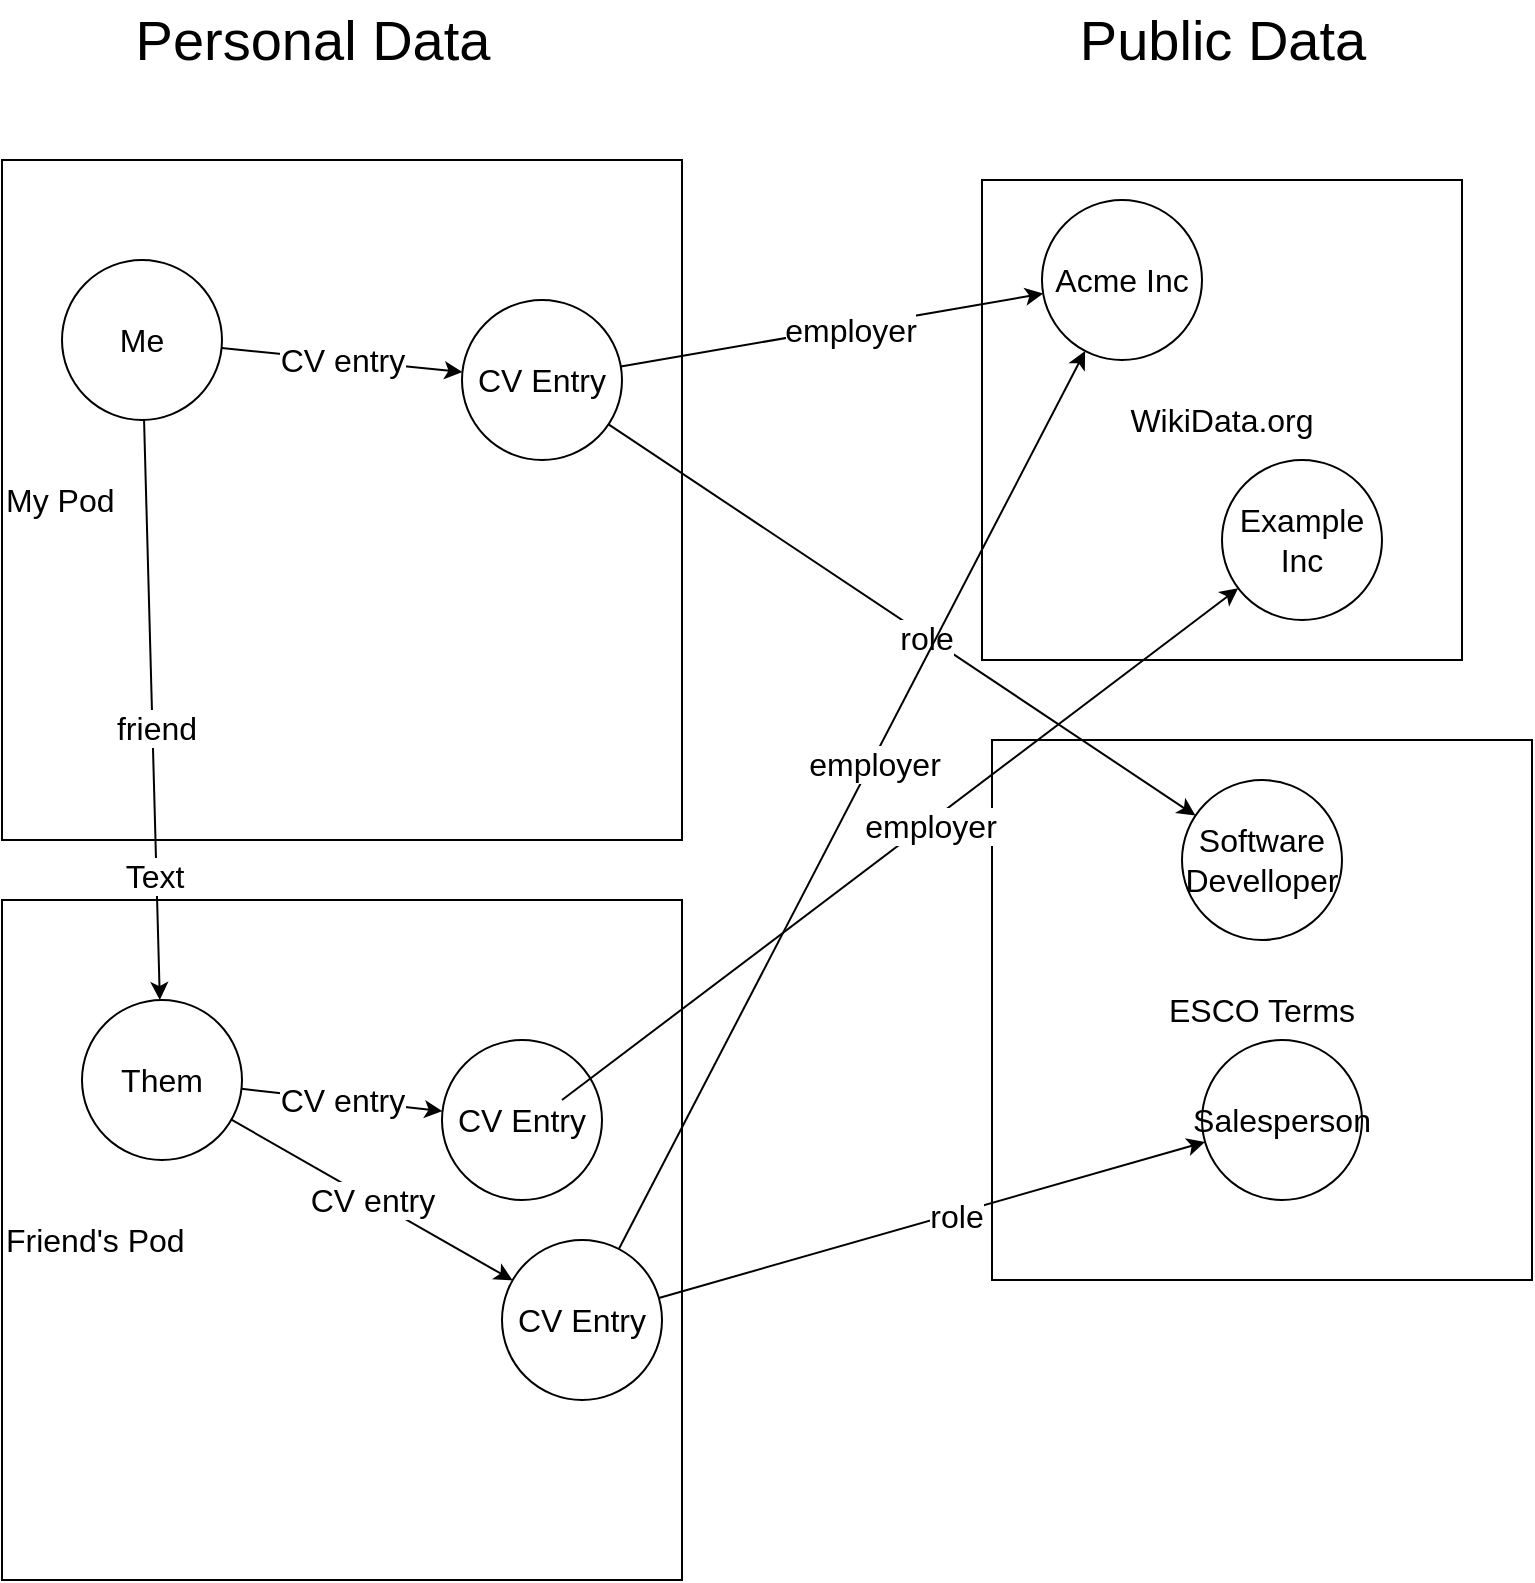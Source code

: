 <mxfile version="15.8.7" type="device"><diagram id="Z-JwOpgTn1r_5iuWOrkd" name="Page-1"><mxGraphModel dx="1106" dy="997" grid="1" gridSize="10" guides="1" tooltips="1" connect="1" arrows="1" fold="1" page="1" pageScale="1" pageWidth="850" pageHeight="1100" math="0" shadow="0"><root><mxCell id="0"/><mxCell id="1" parent="0"/><mxCell id="Ef6MkKjB838Okp-W4QB_-14" value="ESCO Terms" style="whiteSpace=wrap;html=1;aspect=fixed;fontSize=16;" vertex="1" parent="1"><mxGeometry x="525" y="490" width="270" height="270" as="geometry"/></mxCell><mxCell id="Ef6MkKjB838Okp-W4QB_-12" value="My Pod" style="whiteSpace=wrap;html=1;aspect=fixed;align=left;fontSize=16;" vertex="1" parent="1"><mxGeometry x="30" y="200" width="340" height="340" as="geometry"/></mxCell><mxCell id="Ef6MkKjB838Okp-W4QB_-1" value="WikiData.org" style="whiteSpace=wrap;html=1;aspect=fixed;fontSize=16;" vertex="1" parent="1"><mxGeometry x="520" y="210" width="240" height="240" as="geometry"/></mxCell><mxCell id="Ef6MkKjB838Okp-W4QB_-2" value="Acme Inc" style="ellipse;whiteSpace=wrap;html=1;aspect=fixed;fontSize=16;" vertex="1" parent="1"><mxGeometry x="550" y="220" width="80" height="80" as="geometry"/></mxCell><mxCell id="Ef6MkKjB838Okp-W4QB_-4" value="Software Develloper" style="ellipse;whiteSpace=wrap;html=1;aspect=fixed;fontSize=16;" vertex="1" parent="1"><mxGeometry x="620" y="510" width="80" height="80" as="geometry"/></mxCell><mxCell id="Ef6MkKjB838Okp-W4QB_-5" value="Me" style="ellipse;whiteSpace=wrap;html=1;aspect=fixed;fontSize=16;" vertex="1" parent="1"><mxGeometry x="60" y="250" width="80" height="80" as="geometry"/></mxCell><mxCell id="Ef6MkKjB838Okp-W4QB_-6" value="CV Entry" style="ellipse;whiteSpace=wrap;html=1;aspect=fixed;fontSize=16;" vertex="1" parent="1"><mxGeometry x="260" y="270" width="80" height="80" as="geometry"/></mxCell><mxCell id="Ef6MkKjB838Okp-W4QB_-7" value="CV entry" style="endArrow=classic;html=1;rounded=0;fontSize=16;" edge="1" parent="1" source="Ef6MkKjB838Okp-W4QB_-5" target="Ef6MkKjB838Okp-W4QB_-6"><mxGeometry width="50" height="50" relative="1" as="geometry"><mxPoint x="300" y="310" as="sourcePoint"/><mxPoint x="350" y="260" as="targetPoint"/></mxGeometry></mxCell><mxCell id="Ef6MkKjB838Okp-W4QB_-8" value="" style="endArrow=classic;html=1;rounded=0;fontSize=16;" edge="1" parent="1" source="Ef6MkKjB838Okp-W4QB_-6" target="Ef6MkKjB838Okp-W4QB_-2"><mxGeometry width="50" height="50" relative="1" as="geometry"><mxPoint x="500" y="540" as="sourcePoint"/><mxPoint x="550" y="490" as="targetPoint"/></mxGeometry></mxCell><mxCell id="Ef6MkKjB838Okp-W4QB_-9" value="employer" style="edgeLabel;html=1;align=center;verticalAlign=middle;resizable=0;points=[];fontSize=16;" vertex="1" connectable="0" parent="Ef6MkKjB838Okp-W4QB_-8"><mxGeometry x="0.083" y="-1" relative="1" as="geometry"><mxPoint as="offset"/></mxGeometry></mxCell><mxCell id="Ef6MkKjB838Okp-W4QB_-10" value="" style="endArrow=classic;html=1;rounded=0;fontSize=16;" edge="1" parent="1" source="Ef6MkKjB838Okp-W4QB_-6" target="Ef6MkKjB838Okp-W4QB_-4"><mxGeometry width="50" height="50" relative="1" as="geometry"><mxPoint x="220" y="470" as="sourcePoint"/><mxPoint x="630" y="470" as="targetPoint"/></mxGeometry></mxCell><mxCell id="Ef6MkKjB838Okp-W4QB_-11" value="role" style="edgeLabel;html=1;align=center;verticalAlign=middle;resizable=0;points=[];fontSize=16;" vertex="1" connectable="0" parent="Ef6MkKjB838Okp-W4QB_-10"><mxGeometry x="0.083" y="-1" relative="1" as="geometry"><mxPoint as="offset"/></mxGeometry></mxCell><mxCell id="Ef6MkKjB838Okp-W4QB_-16" value="Friend's Pod" style="whiteSpace=wrap;html=1;aspect=fixed;align=left;fontSize=16;" vertex="1" parent="1"><mxGeometry x="30" y="570" width="340" height="340" as="geometry"/></mxCell><mxCell id="Ef6MkKjB838Okp-W4QB_-17" value="Them" style="ellipse;whiteSpace=wrap;html=1;aspect=fixed;fontSize=16;" vertex="1" parent="1"><mxGeometry x="70" y="620" width="80" height="80" as="geometry"/></mxCell><mxCell id="Ef6MkKjB838Okp-W4QB_-19" value="" style="endArrow=classic;html=1;rounded=0;fontSize=16;" edge="1" parent="1" source="Ef6MkKjB838Okp-W4QB_-5" target="Ef6MkKjB838Okp-W4QB_-17"><mxGeometry width="50" height="50" relative="1" as="geometry"><mxPoint x="125.048" y="337.062" as="sourcePoint"/><mxPoint x="164.77" y="433.013" as="targetPoint"/></mxGeometry></mxCell><mxCell id="Ef6MkKjB838Okp-W4QB_-20" value="Text" style="edgeLabel;html=1;align=center;verticalAlign=middle;resizable=0;points=[];fontSize=16;" vertex="1" connectable="0" parent="Ef6MkKjB838Okp-W4QB_-19"><mxGeometry x="0.572" y="-1" relative="1" as="geometry"><mxPoint as="offset"/></mxGeometry></mxCell><mxCell id="Ef6MkKjB838Okp-W4QB_-21" value="friend" style="edgeLabel;html=1;align=center;verticalAlign=middle;resizable=0;points=[];fontSize=16;" vertex="1" connectable="0" parent="Ef6MkKjB838Okp-W4QB_-19"><mxGeometry x="0.062" y="2" relative="1" as="geometry"><mxPoint as="offset"/></mxGeometry></mxCell><mxCell id="Ef6MkKjB838Okp-W4QB_-22" value="CV Entry" style="ellipse;whiteSpace=wrap;html=1;aspect=fixed;fontSize=16;" vertex="1" parent="1"><mxGeometry x="250" y="640" width="80" height="80" as="geometry"/></mxCell><mxCell id="Ef6MkKjB838Okp-W4QB_-23" value="CV Entry" style="ellipse;whiteSpace=wrap;html=1;aspect=fixed;fontSize=16;" vertex="1" parent="1"><mxGeometry x="280" y="740" width="80" height="80" as="geometry"/></mxCell><mxCell id="Ef6MkKjB838Okp-W4QB_-25" value="Salesperson" style="ellipse;whiteSpace=wrap;html=1;aspect=fixed;fontSize=16;" vertex="1" parent="1"><mxGeometry x="630" y="640" width="80" height="80" as="geometry"/></mxCell><mxCell id="Ef6MkKjB838Okp-W4QB_-26" value="" style="endArrow=classic;html=1;rounded=0;fontSize=16;" edge="1" parent="1" source="Ef6MkKjB838Okp-W4QB_-23" target="Ef6MkKjB838Okp-W4QB_-25"><mxGeometry width="50" height="50" relative="1" as="geometry"><mxPoint x="217.074" y="485.018" as="sourcePoint"/><mxPoint x="612.916" y="645.008" as="targetPoint"/></mxGeometry></mxCell><mxCell id="Ef6MkKjB838Okp-W4QB_-27" value="role" style="edgeLabel;html=1;align=center;verticalAlign=middle;resizable=0;points=[];fontSize=16;" vertex="1" connectable="0" parent="Ef6MkKjB838Okp-W4QB_-26"><mxGeometry x="0.083" y="-1" relative="1" as="geometry"><mxPoint as="offset"/></mxGeometry></mxCell><mxCell id="Ef6MkKjB838Okp-W4QB_-28" value="" style="endArrow=classic;html=1;rounded=0;fontSize=16;" edge="1" parent="1" source="Ef6MkKjB838Okp-W4QB_-23" target="Ef6MkKjB838Okp-W4QB_-2"><mxGeometry width="50" height="50" relative="1" as="geometry"><mxPoint x="215.188" y="450.979" as="sourcePoint"/><mxPoint x="624.828" y="229.051" as="targetPoint"/></mxGeometry></mxCell><mxCell id="Ef6MkKjB838Okp-W4QB_-29" value="employer" style="edgeLabel;html=1;align=center;verticalAlign=middle;resizable=0;points=[];fontSize=16;" vertex="1" connectable="0" parent="Ef6MkKjB838Okp-W4QB_-28"><mxGeometry x="0.083" y="-1" relative="1" as="geometry"><mxPoint as="offset"/></mxGeometry></mxCell><mxCell id="Ef6MkKjB838Okp-W4QB_-30" value="Example Inc" style="ellipse;whiteSpace=wrap;html=1;aspect=fixed;fontSize=16;" vertex="1" parent="1"><mxGeometry x="640" y="350" width="80" height="80" as="geometry"/></mxCell><mxCell id="Ef6MkKjB838Okp-W4QB_-31" value="CV entry" style="endArrow=classic;html=1;rounded=0;fontSize=16;" edge="1" parent="1" source="Ef6MkKjB838Okp-W4QB_-17" target="Ef6MkKjB838Okp-W4QB_-23"><mxGeometry width="50" height="50" relative="1" as="geometry"><mxPoint x="134.221" y="331.833" as="sourcePoint"/><mxPoint x="215.702" y="438.226" as="targetPoint"/></mxGeometry></mxCell><mxCell id="Ef6MkKjB838Okp-W4QB_-33" value="CV entry" style="endArrow=classic;html=1;rounded=0;fontSize=16;" edge="1" parent="1" source="Ef6MkKjB838Okp-W4QB_-17" target="Ef6MkKjB838Okp-W4QB_-22"><mxGeometry width="50" height="50" relative="1" as="geometry"><mxPoint x="144.221" y="341.833" as="sourcePoint"/><mxPoint x="225.702" y="448.226" as="targetPoint"/></mxGeometry></mxCell><mxCell id="Ef6MkKjB838Okp-W4QB_-35" value="" style="endArrow=classic;html=1;rounded=0;exitX=0.75;exitY=0.375;exitDx=0;exitDy=0;exitPerimeter=0;fontSize=16;" edge="1" parent="1" source="Ef6MkKjB838Okp-W4QB_-22" target="Ef6MkKjB838Okp-W4QB_-30"><mxGeometry width="50" height="50" relative="1" as="geometry"><mxPoint x="300.165" y="825.455" as="sourcePoint"/><mxPoint x="639.812" y="244.532" as="targetPoint"/></mxGeometry></mxCell><mxCell id="Ef6MkKjB838Okp-W4QB_-36" value="employer" style="edgeLabel;html=1;align=center;verticalAlign=middle;resizable=0;points=[];fontSize=16;" vertex="1" connectable="0" parent="Ef6MkKjB838Okp-W4QB_-35"><mxGeometry x="0.083" y="-1" relative="1" as="geometry"><mxPoint as="offset"/></mxGeometry></mxCell><mxCell id="Ef6MkKjB838Okp-W4QB_-37" value="Public Data" style="text;html=1;align=center;verticalAlign=middle;resizable=0;points=[];autosize=1;strokeColor=none;fillColor=none;fontSize=28;" vertex="1" parent="1"><mxGeometry x="560" y="120" width="160" height="40" as="geometry"/></mxCell><mxCell id="Ef6MkKjB838Okp-W4QB_-40" value="Personal Data" style="text;html=1;align=center;verticalAlign=middle;resizable=0;points=[];autosize=1;strokeColor=none;fillColor=none;fontSize=28;" vertex="1" parent="1"><mxGeometry x="90" y="120" width="190" height="40" as="geometry"/></mxCell></root></mxGraphModel></diagram></mxfile>